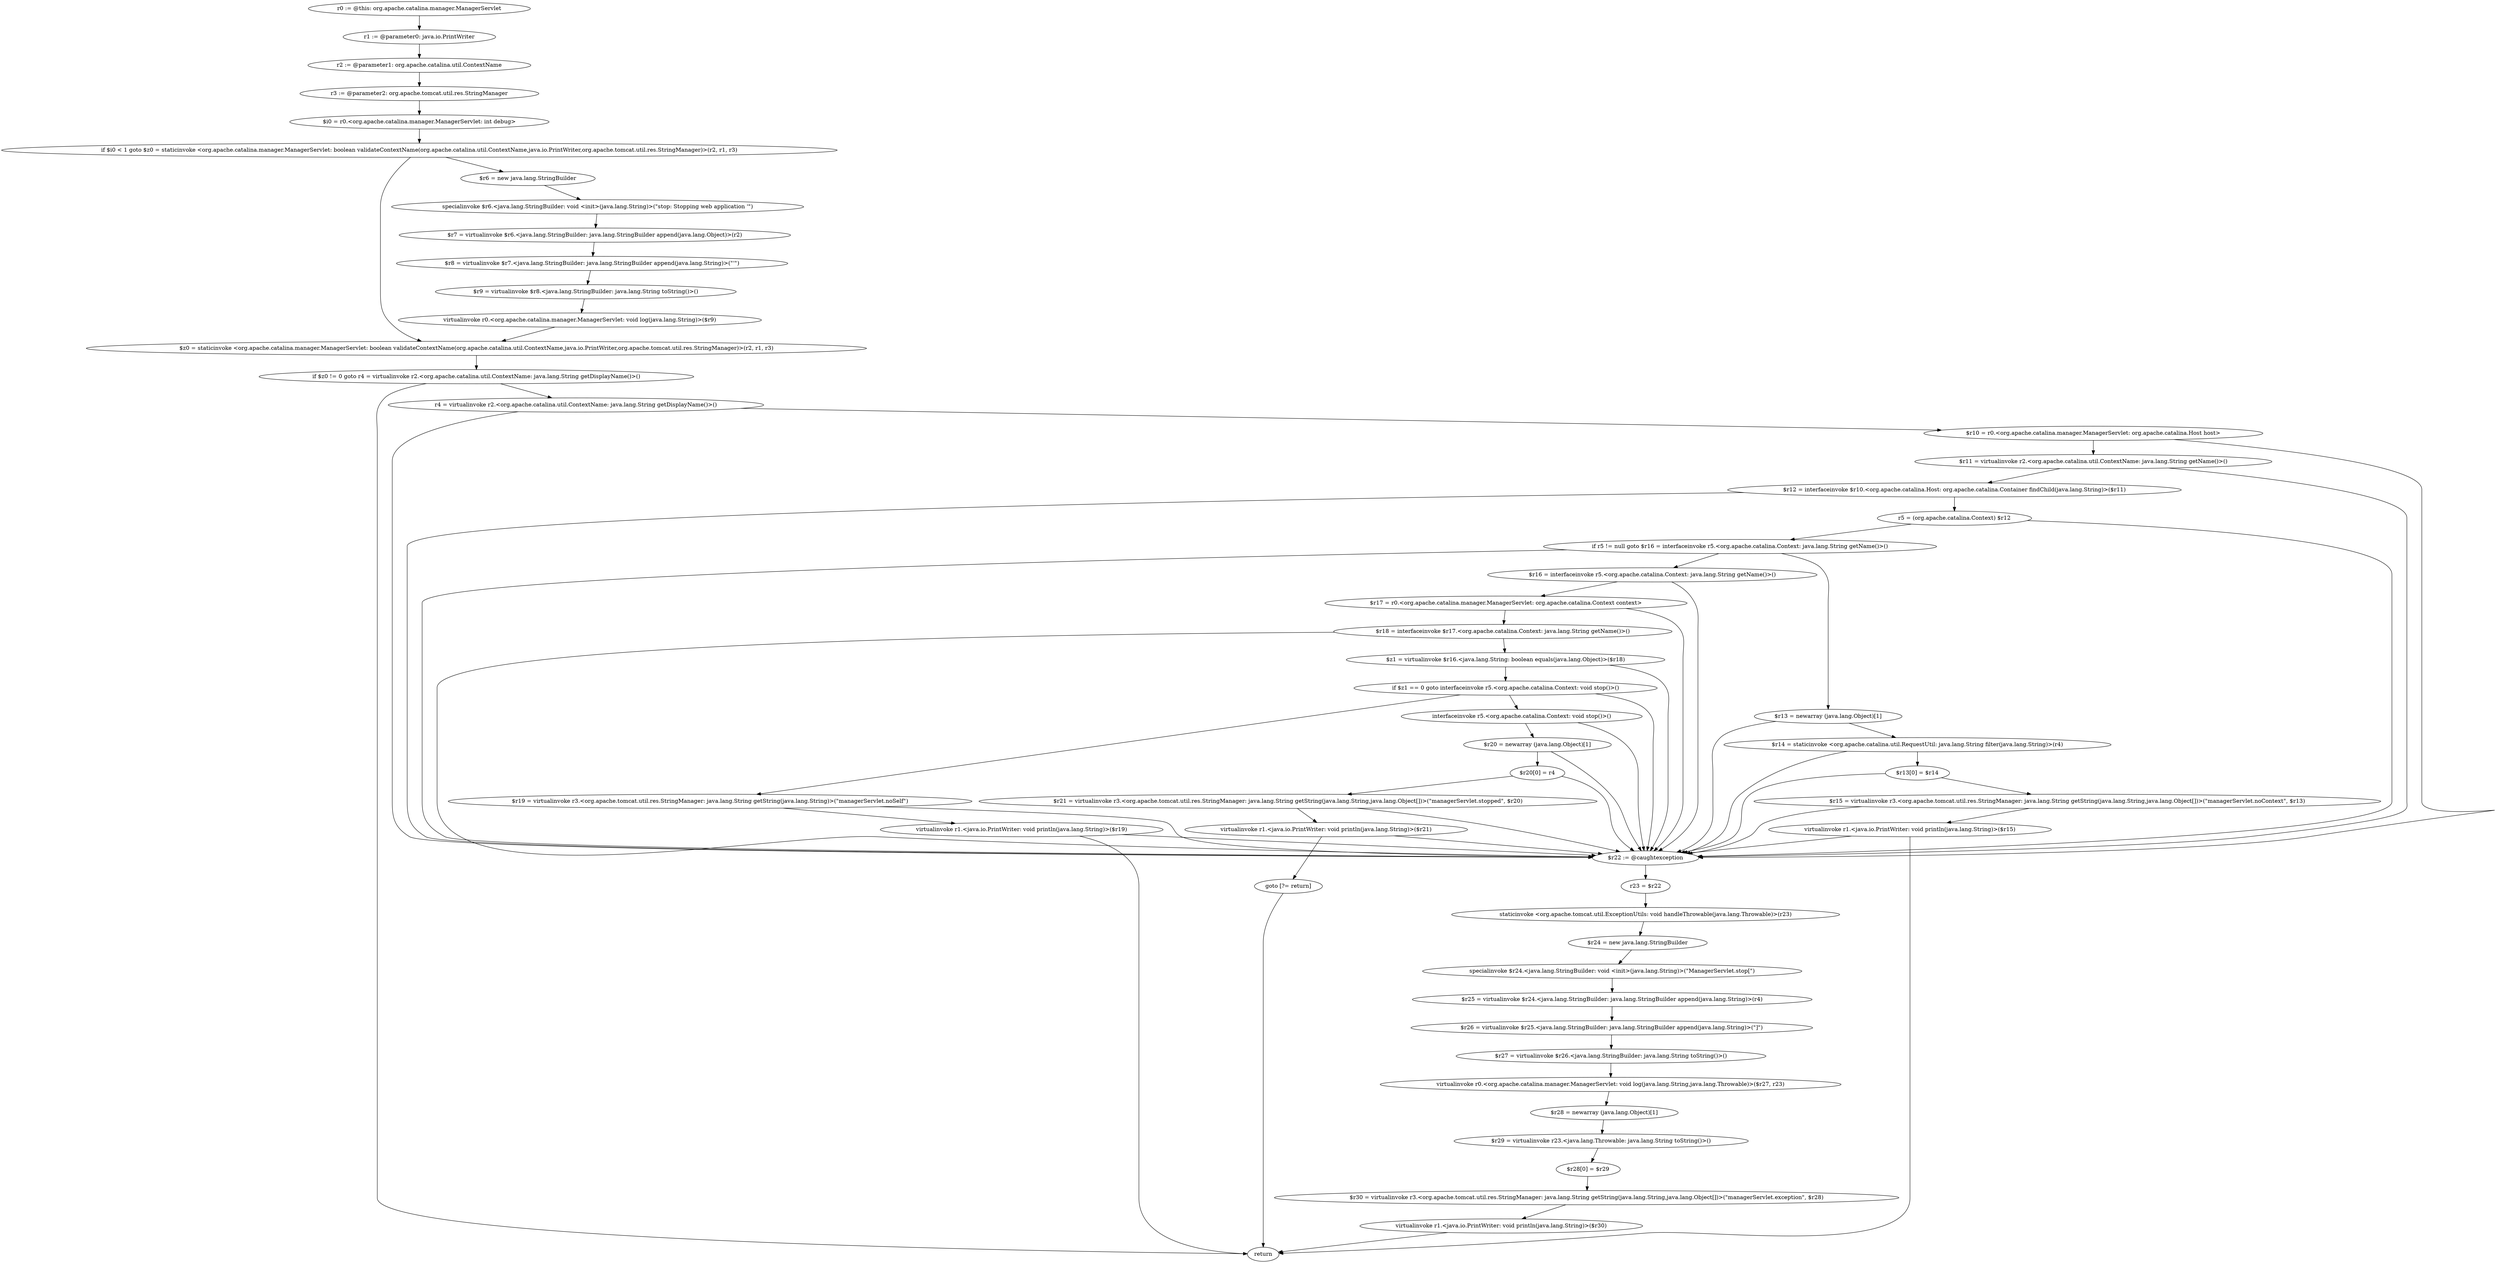 digraph "call-graph" {
    "r0 := @this: org.apache.catalina.manager.ManagerServlet"
    "r1 := @parameter0: java.io.PrintWriter"
    "r0 := @this: org.apache.catalina.manager.ManagerServlet"->"r1 := @parameter0: java.io.PrintWriter";
    "r2 := @parameter1: org.apache.catalina.util.ContextName"
    "r1 := @parameter0: java.io.PrintWriter"->"r2 := @parameter1: org.apache.catalina.util.ContextName";
    "r3 := @parameter2: org.apache.tomcat.util.res.StringManager"
    "r2 := @parameter1: org.apache.catalina.util.ContextName"->"r3 := @parameter2: org.apache.tomcat.util.res.StringManager";
    "$i0 = r0.<org.apache.catalina.manager.ManagerServlet: int debug>"
    "r3 := @parameter2: org.apache.tomcat.util.res.StringManager"->"$i0 = r0.<org.apache.catalina.manager.ManagerServlet: int debug>";
    "if $i0 < 1 goto $z0 = staticinvoke <org.apache.catalina.manager.ManagerServlet: boolean validateContextName(org.apache.catalina.util.ContextName,java.io.PrintWriter,org.apache.tomcat.util.res.StringManager)>(r2, r1, r3)"
    "$i0 = r0.<org.apache.catalina.manager.ManagerServlet: int debug>"->"if $i0 < 1 goto $z0 = staticinvoke <org.apache.catalina.manager.ManagerServlet: boolean validateContextName(org.apache.catalina.util.ContextName,java.io.PrintWriter,org.apache.tomcat.util.res.StringManager)>(r2, r1, r3)";
    "$r6 = new java.lang.StringBuilder"
    "if $i0 < 1 goto $z0 = staticinvoke <org.apache.catalina.manager.ManagerServlet: boolean validateContextName(org.apache.catalina.util.ContextName,java.io.PrintWriter,org.apache.tomcat.util.res.StringManager)>(r2, r1, r3)"->"$r6 = new java.lang.StringBuilder";
    "$z0 = staticinvoke <org.apache.catalina.manager.ManagerServlet: boolean validateContextName(org.apache.catalina.util.ContextName,java.io.PrintWriter,org.apache.tomcat.util.res.StringManager)>(r2, r1, r3)"
    "if $i0 < 1 goto $z0 = staticinvoke <org.apache.catalina.manager.ManagerServlet: boolean validateContextName(org.apache.catalina.util.ContextName,java.io.PrintWriter,org.apache.tomcat.util.res.StringManager)>(r2, r1, r3)"->"$z0 = staticinvoke <org.apache.catalina.manager.ManagerServlet: boolean validateContextName(org.apache.catalina.util.ContextName,java.io.PrintWriter,org.apache.tomcat.util.res.StringManager)>(r2, r1, r3)";
    "specialinvoke $r6.<java.lang.StringBuilder: void <init>(java.lang.String)>(\"stop: Stopping web application \'\")"
    "$r6 = new java.lang.StringBuilder"->"specialinvoke $r6.<java.lang.StringBuilder: void <init>(java.lang.String)>(\"stop: Stopping web application \'\")";
    "$r7 = virtualinvoke $r6.<java.lang.StringBuilder: java.lang.StringBuilder append(java.lang.Object)>(r2)"
    "specialinvoke $r6.<java.lang.StringBuilder: void <init>(java.lang.String)>(\"stop: Stopping web application \'\")"->"$r7 = virtualinvoke $r6.<java.lang.StringBuilder: java.lang.StringBuilder append(java.lang.Object)>(r2)";
    "$r8 = virtualinvoke $r7.<java.lang.StringBuilder: java.lang.StringBuilder append(java.lang.String)>(\"\'\")"
    "$r7 = virtualinvoke $r6.<java.lang.StringBuilder: java.lang.StringBuilder append(java.lang.Object)>(r2)"->"$r8 = virtualinvoke $r7.<java.lang.StringBuilder: java.lang.StringBuilder append(java.lang.String)>(\"\'\")";
    "$r9 = virtualinvoke $r8.<java.lang.StringBuilder: java.lang.String toString()>()"
    "$r8 = virtualinvoke $r7.<java.lang.StringBuilder: java.lang.StringBuilder append(java.lang.String)>(\"\'\")"->"$r9 = virtualinvoke $r8.<java.lang.StringBuilder: java.lang.String toString()>()";
    "virtualinvoke r0.<org.apache.catalina.manager.ManagerServlet: void log(java.lang.String)>($r9)"
    "$r9 = virtualinvoke $r8.<java.lang.StringBuilder: java.lang.String toString()>()"->"virtualinvoke r0.<org.apache.catalina.manager.ManagerServlet: void log(java.lang.String)>($r9)";
    "virtualinvoke r0.<org.apache.catalina.manager.ManagerServlet: void log(java.lang.String)>($r9)"->"$z0 = staticinvoke <org.apache.catalina.manager.ManagerServlet: boolean validateContextName(org.apache.catalina.util.ContextName,java.io.PrintWriter,org.apache.tomcat.util.res.StringManager)>(r2, r1, r3)";
    "if $z0 != 0 goto r4 = virtualinvoke r2.<org.apache.catalina.util.ContextName: java.lang.String getDisplayName()>()"
    "$z0 = staticinvoke <org.apache.catalina.manager.ManagerServlet: boolean validateContextName(org.apache.catalina.util.ContextName,java.io.PrintWriter,org.apache.tomcat.util.res.StringManager)>(r2, r1, r3)"->"if $z0 != 0 goto r4 = virtualinvoke r2.<org.apache.catalina.util.ContextName: java.lang.String getDisplayName()>()";
    "return"
    "if $z0 != 0 goto r4 = virtualinvoke r2.<org.apache.catalina.util.ContextName: java.lang.String getDisplayName()>()"->"return";
    "r4 = virtualinvoke r2.<org.apache.catalina.util.ContextName: java.lang.String getDisplayName()>()"
    "if $z0 != 0 goto r4 = virtualinvoke r2.<org.apache.catalina.util.ContextName: java.lang.String getDisplayName()>()"->"r4 = virtualinvoke r2.<org.apache.catalina.util.ContextName: java.lang.String getDisplayName()>()";
    "$r10 = r0.<org.apache.catalina.manager.ManagerServlet: org.apache.catalina.Host host>"
    "r4 = virtualinvoke r2.<org.apache.catalina.util.ContextName: java.lang.String getDisplayName()>()"->"$r10 = r0.<org.apache.catalina.manager.ManagerServlet: org.apache.catalina.Host host>";
    "$r22 := @caughtexception"
    "r4 = virtualinvoke r2.<org.apache.catalina.util.ContextName: java.lang.String getDisplayName()>()"->"$r22 := @caughtexception";
    "$r11 = virtualinvoke r2.<org.apache.catalina.util.ContextName: java.lang.String getName()>()"
    "$r10 = r0.<org.apache.catalina.manager.ManagerServlet: org.apache.catalina.Host host>"->"$r11 = virtualinvoke r2.<org.apache.catalina.util.ContextName: java.lang.String getName()>()";
    "$r10 = r0.<org.apache.catalina.manager.ManagerServlet: org.apache.catalina.Host host>"->"$r22 := @caughtexception";
    "$r12 = interfaceinvoke $r10.<org.apache.catalina.Host: org.apache.catalina.Container findChild(java.lang.String)>($r11)"
    "$r11 = virtualinvoke r2.<org.apache.catalina.util.ContextName: java.lang.String getName()>()"->"$r12 = interfaceinvoke $r10.<org.apache.catalina.Host: org.apache.catalina.Container findChild(java.lang.String)>($r11)";
    "$r11 = virtualinvoke r2.<org.apache.catalina.util.ContextName: java.lang.String getName()>()"->"$r22 := @caughtexception";
    "r5 = (org.apache.catalina.Context) $r12"
    "$r12 = interfaceinvoke $r10.<org.apache.catalina.Host: org.apache.catalina.Container findChild(java.lang.String)>($r11)"->"r5 = (org.apache.catalina.Context) $r12";
    "$r12 = interfaceinvoke $r10.<org.apache.catalina.Host: org.apache.catalina.Container findChild(java.lang.String)>($r11)"->"$r22 := @caughtexception";
    "if r5 != null goto $r16 = interfaceinvoke r5.<org.apache.catalina.Context: java.lang.String getName()>()"
    "r5 = (org.apache.catalina.Context) $r12"->"if r5 != null goto $r16 = interfaceinvoke r5.<org.apache.catalina.Context: java.lang.String getName()>()";
    "r5 = (org.apache.catalina.Context) $r12"->"$r22 := @caughtexception";
    "$r13 = newarray (java.lang.Object)[1]"
    "if r5 != null goto $r16 = interfaceinvoke r5.<org.apache.catalina.Context: java.lang.String getName()>()"->"$r13 = newarray (java.lang.Object)[1]";
    "$r16 = interfaceinvoke r5.<org.apache.catalina.Context: java.lang.String getName()>()"
    "if r5 != null goto $r16 = interfaceinvoke r5.<org.apache.catalina.Context: java.lang.String getName()>()"->"$r16 = interfaceinvoke r5.<org.apache.catalina.Context: java.lang.String getName()>()";
    "if r5 != null goto $r16 = interfaceinvoke r5.<org.apache.catalina.Context: java.lang.String getName()>()"->"$r22 := @caughtexception";
    "$r14 = staticinvoke <org.apache.catalina.util.RequestUtil: java.lang.String filter(java.lang.String)>(r4)"
    "$r13 = newarray (java.lang.Object)[1]"->"$r14 = staticinvoke <org.apache.catalina.util.RequestUtil: java.lang.String filter(java.lang.String)>(r4)";
    "$r13 = newarray (java.lang.Object)[1]"->"$r22 := @caughtexception";
    "$r13[0] = $r14"
    "$r14 = staticinvoke <org.apache.catalina.util.RequestUtil: java.lang.String filter(java.lang.String)>(r4)"->"$r13[0] = $r14";
    "$r14 = staticinvoke <org.apache.catalina.util.RequestUtil: java.lang.String filter(java.lang.String)>(r4)"->"$r22 := @caughtexception";
    "$r15 = virtualinvoke r3.<org.apache.tomcat.util.res.StringManager: java.lang.String getString(java.lang.String,java.lang.Object[])>(\"managerServlet.noContext\", $r13)"
    "$r13[0] = $r14"->"$r15 = virtualinvoke r3.<org.apache.tomcat.util.res.StringManager: java.lang.String getString(java.lang.String,java.lang.Object[])>(\"managerServlet.noContext\", $r13)";
    "$r13[0] = $r14"->"$r22 := @caughtexception";
    "virtualinvoke r1.<java.io.PrintWriter: void println(java.lang.String)>($r15)"
    "$r15 = virtualinvoke r3.<org.apache.tomcat.util.res.StringManager: java.lang.String getString(java.lang.String,java.lang.Object[])>(\"managerServlet.noContext\", $r13)"->"virtualinvoke r1.<java.io.PrintWriter: void println(java.lang.String)>($r15)";
    "$r15 = virtualinvoke r3.<org.apache.tomcat.util.res.StringManager: java.lang.String getString(java.lang.String,java.lang.Object[])>(\"managerServlet.noContext\", $r13)"->"$r22 := @caughtexception";
    "virtualinvoke r1.<java.io.PrintWriter: void println(java.lang.String)>($r15)"->"return";
    "virtualinvoke r1.<java.io.PrintWriter: void println(java.lang.String)>($r15)"->"$r22 := @caughtexception";
    "$r17 = r0.<org.apache.catalina.manager.ManagerServlet: org.apache.catalina.Context context>"
    "$r16 = interfaceinvoke r5.<org.apache.catalina.Context: java.lang.String getName()>()"->"$r17 = r0.<org.apache.catalina.manager.ManagerServlet: org.apache.catalina.Context context>";
    "$r16 = interfaceinvoke r5.<org.apache.catalina.Context: java.lang.String getName()>()"->"$r22 := @caughtexception";
    "$r18 = interfaceinvoke $r17.<org.apache.catalina.Context: java.lang.String getName()>()"
    "$r17 = r0.<org.apache.catalina.manager.ManagerServlet: org.apache.catalina.Context context>"->"$r18 = interfaceinvoke $r17.<org.apache.catalina.Context: java.lang.String getName()>()";
    "$r17 = r0.<org.apache.catalina.manager.ManagerServlet: org.apache.catalina.Context context>"->"$r22 := @caughtexception";
    "$z1 = virtualinvoke $r16.<java.lang.String: boolean equals(java.lang.Object)>($r18)"
    "$r18 = interfaceinvoke $r17.<org.apache.catalina.Context: java.lang.String getName()>()"->"$z1 = virtualinvoke $r16.<java.lang.String: boolean equals(java.lang.Object)>($r18)";
    "$r18 = interfaceinvoke $r17.<org.apache.catalina.Context: java.lang.String getName()>()"->"$r22 := @caughtexception";
    "if $z1 == 0 goto interfaceinvoke r5.<org.apache.catalina.Context: void stop()>()"
    "$z1 = virtualinvoke $r16.<java.lang.String: boolean equals(java.lang.Object)>($r18)"->"if $z1 == 0 goto interfaceinvoke r5.<org.apache.catalina.Context: void stop()>()";
    "$z1 = virtualinvoke $r16.<java.lang.String: boolean equals(java.lang.Object)>($r18)"->"$r22 := @caughtexception";
    "$r19 = virtualinvoke r3.<org.apache.tomcat.util.res.StringManager: java.lang.String getString(java.lang.String)>(\"managerServlet.noSelf\")"
    "if $z1 == 0 goto interfaceinvoke r5.<org.apache.catalina.Context: void stop()>()"->"$r19 = virtualinvoke r3.<org.apache.tomcat.util.res.StringManager: java.lang.String getString(java.lang.String)>(\"managerServlet.noSelf\")";
    "interfaceinvoke r5.<org.apache.catalina.Context: void stop()>()"
    "if $z1 == 0 goto interfaceinvoke r5.<org.apache.catalina.Context: void stop()>()"->"interfaceinvoke r5.<org.apache.catalina.Context: void stop()>()";
    "if $z1 == 0 goto interfaceinvoke r5.<org.apache.catalina.Context: void stop()>()"->"$r22 := @caughtexception";
    "virtualinvoke r1.<java.io.PrintWriter: void println(java.lang.String)>($r19)"
    "$r19 = virtualinvoke r3.<org.apache.tomcat.util.res.StringManager: java.lang.String getString(java.lang.String)>(\"managerServlet.noSelf\")"->"virtualinvoke r1.<java.io.PrintWriter: void println(java.lang.String)>($r19)";
    "$r19 = virtualinvoke r3.<org.apache.tomcat.util.res.StringManager: java.lang.String getString(java.lang.String)>(\"managerServlet.noSelf\")"->"$r22 := @caughtexception";
    "virtualinvoke r1.<java.io.PrintWriter: void println(java.lang.String)>($r19)"->"return";
    "virtualinvoke r1.<java.io.PrintWriter: void println(java.lang.String)>($r19)"->"$r22 := @caughtexception";
    "$r20 = newarray (java.lang.Object)[1]"
    "interfaceinvoke r5.<org.apache.catalina.Context: void stop()>()"->"$r20 = newarray (java.lang.Object)[1]";
    "interfaceinvoke r5.<org.apache.catalina.Context: void stop()>()"->"$r22 := @caughtexception";
    "$r20[0] = r4"
    "$r20 = newarray (java.lang.Object)[1]"->"$r20[0] = r4";
    "$r20 = newarray (java.lang.Object)[1]"->"$r22 := @caughtexception";
    "$r21 = virtualinvoke r3.<org.apache.tomcat.util.res.StringManager: java.lang.String getString(java.lang.String,java.lang.Object[])>(\"managerServlet.stopped\", $r20)"
    "$r20[0] = r4"->"$r21 = virtualinvoke r3.<org.apache.tomcat.util.res.StringManager: java.lang.String getString(java.lang.String,java.lang.Object[])>(\"managerServlet.stopped\", $r20)";
    "$r20[0] = r4"->"$r22 := @caughtexception";
    "virtualinvoke r1.<java.io.PrintWriter: void println(java.lang.String)>($r21)"
    "$r21 = virtualinvoke r3.<org.apache.tomcat.util.res.StringManager: java.lang.String getString(java.lang.String,java.lang.Object[])>(\"managerServlet.stopped\", $r20)"->"virtualinvoke r1.<java.io.PrintWriter: void println(java.lang.String)>($r21)";
    "$r21 = virtualinvoke r3.<org.apache.tomcat.util.res.StringManager: java.lang.String getString(java.lang.String,java.lang.Object[])>(\"managerServlet.stopped\", $r20)"->"$r22 := @caughtexception";
    "goto [?= return]"
    "virtualinvoke r1.<java.io.PrintWriter: void println(java.lang.String)>($r21)"->"goto [?= return]";
    "virtualinvoke r1.<java.io.PrintWriter: void println(java.lang.String)>($r21)"->"$r22 := @caughtexception";
    "goto [?= return]"->"return";
    "r23 = $r22"
    "$r22 := @caughtexception"->"r23 = $r22";
    "staticinvoke <org.apache.tomcat.util.ExceptionUtils: void handleThrowable(java.lang.Throwable)>(r23)"
    "r23 = $r22"->"staticinvoke <org.apache.tomcat.util.ExceptionUtils: void handleThrowable(java.lang.Throwable)>(r23)";
    "$r24 = new java.lang.StringBuilder"
    "staticinvoke <org.apache.tomcat.util.ExceptionUtils: void handleThrowable(java.lang.Throwable)>(r23)"->"$r24 = new java.lang.StringBuilder";
    "specialinvoke $r24.<java.lang.StringBuilder: void <init>(java.lang.String)>(\"ManagerServlet.stop[\")"
    "$r24 = new java.lang.StringBuilder"->"specialinvoke $r24.<java.lang.StringBuilder: void <init>(java.lang.String)>(\"ManagerServlet.stop[\")";
    "$r25 = virtualinvoke $r24.<java.lang.StringBuilder: java.lang.StringBuilder append(java.lang.String)>(r4)"
    "specialinvoke $r24.<java.lang.StringBuilder: void <init>(java.lang.String)>(\"ManagerServlet.stop[\")"->"$r25 = virtualinvoke $r24.<java.lang.StringBuilder: java.lang.StringBuilder append(java.lang.String)>(r4)";
    "$r26 = virtualinvoke $r25.<java.lang.StringBuilder: java.lang.StringBuilder append(java.lang.String)>(\"]\")"
    "$r25 = virtualinvoke $r24.<java.lang.StringBuilder: java.lang.StringBuilder append(java.lang.String)>(r4)"->"$r26 = virtualinvoke $r25.<java.lang.StringBuilder: java.lang.StringBuilder append(java.lang.String)>(\"]\")";
    "$r27 = virtualinvoke $r26.<java.lang.StringBuilder: java.lang.String toString()>()"
    "$r26 = virtualinvoke $r25.<java.lang.StringBuilder: java.lang.StringBuilder append(java.lang.String)>(\"]\")"->"$r27 = virtualinvoke $r26.<java.lang.StringBuilder: java.lang.String toString()>()";
    "virtualinvoke r0.<org.apache.catalina.manager.ManagerServlet: void log(java.lang.String,java.lang.Throwable)>($r27, r23)"
    "$r27 = virtualinvoke $r26.<java.lang.StringBuilder: java.lang.String toString()>()"->"virtualinvoke r0.<org.apache.catalina.manager.ManagerServlet: void log(java.lang.String,java.lang.Throwable)>($r27, r23)";
    "$r28 = newarray (java.lang.Object)[1]"
    "virtualinvoke r0.<org.apache.catalina.manager.ManagerServlet: void log(java.lang.String,java.lang.Throwable)>($r27, r23)"->"$r28 = newarray (java.lang.Object)[1]";
    "$r29 = virtualinvoke r23.<java.lang.Throwable: java.lang.String toString()>()"
    "$r28 = newarray (java.lang.Object)[1]"->"$r29 = virtualinvoke r23.<java.lang.Throwable: java.lang.String toString()>()";
    "$r28[0] = $r29"
    "$r29 = virtualinvoke r23.<java.lang.Throwable: java.lang.String toString()>()"->"$r28[0] = $r29";
    "$r30 = virtualinvoke r3.<org.apache.tomcat.util.res.StringManager: java.lang.String getString(java.lang.String,java.lang.Object[])>(\"managerServlet.exception\", $r28)"
    "$r28[0] = $r29"->"$r30 = virtualinvoke r3.<org.apache.tomcat.util.res.StringManager: java.lang.String getString(java.lang.String,java.lang.Object[])>(\"managerServlet.exception\", $r28)";
    "virtualinvoke r1.<java.io.PrintWriter: void println(java.lang.String)>($r30)"
    "$r30 = virtualinvoke r3.<org.apache.tomcat.util.res.StringManager: java.lang.String getString(java.lang.String,java.lang.Object[])>(\"managerServlet.exception\", $r28)"->"virtualinvoke r1.<java.io.PrintWriter: void println(java.lang.String)>($r30)";
    "virtualinvoke r1.<java.io.PrintWriter: void println(java.lang.String)>($r30)"->"return";
}
